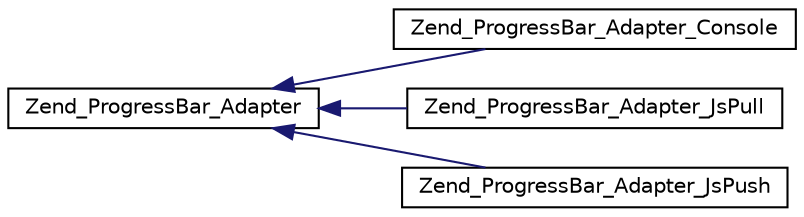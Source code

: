 digraph G
{
  edge [fontname="Helvetica",fontsize="10",labelfontname="Helvetica",labelfontsize="10"];
  node [fontname="Helvetica",fontsize="10",shape=record];
  rankdir="LR";
  Node1 [label="Zend_ProgressBar_Adapter",height=0.2,width=0.4,color="black", fillcolor="white", style="filled",URL="$class_zend___progress_bar___adapter.html"];
  Node1 -> Node2 [dir="back",color="midnightblue",fontsize="10",style="solid",fontname="Helvetica"];
  Node2 [label="Zend_ProgressBar_Adapter_Console",height=0.2,width=0.4,color="black", fillcolor="white", style="filled",URL="$class_zend___progress_bar___adapter___console.html"];
  Node1 -> Node3 [dir="back",color="midnightblue",fontsize="10",style="solid",fontname="Helvetica"];
  Node3 [label="Zend_ProgressBar_Adapter_JsPull",height=0.2,width=0.4,color="black", fillcolor="white", style="filled",URL="$class_zend___progress_bar___adapter___js_pull.html"];
  Node1 -> Node4 [dir="back",color="midnightblue",fontsize="10",style="solid",fontname="Helvetica"];
  Node4 [label="Zend_ProgressBar_Adapter_JsPush",height=0.2,width=0.4,color="black", fillcolor="white", style="filled",URL="$class_zend___progress_bar___adapter___js_push.html"];
}
